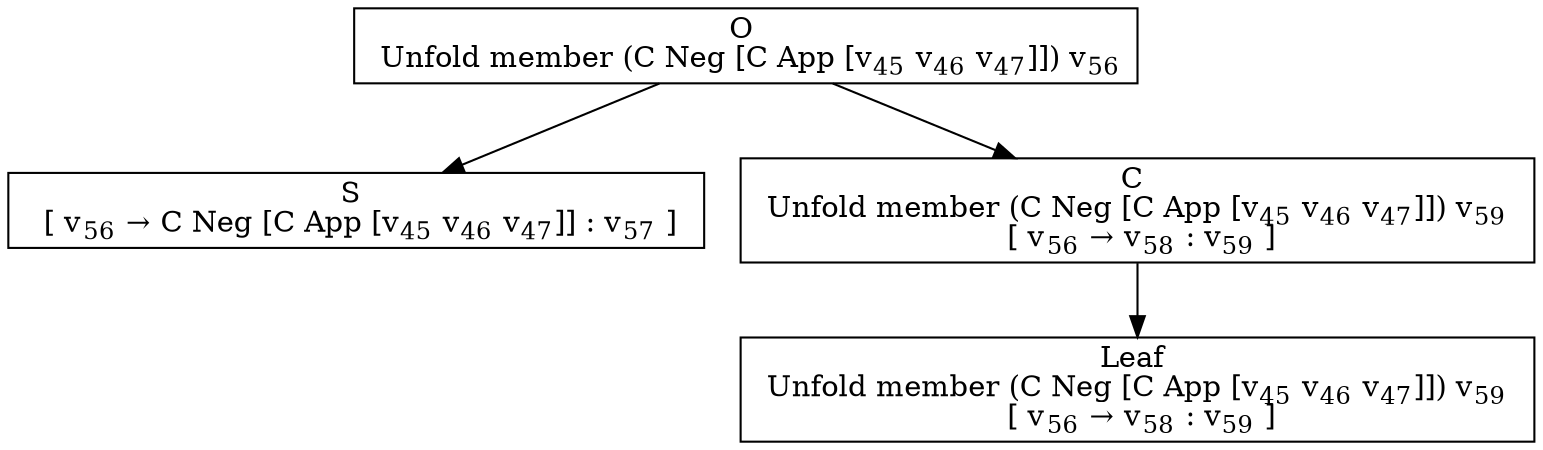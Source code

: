 digraph {
    graph [rankdir=TB
          ,bgcolor=transparent];
    node [shape=box
         ,fillcolor=white
         ,style=filled];
    0 [label=<O <BR/> Unfold member (C Neg [C App [v<SUB>45</SUB> v<SUB>46</SUB> v<SUB>47</SUB>]]) v<SUB>56</SUB>>];
    1 [label=<S <BR/>  [ v<SUB>56</SUB> &rarr; C Neg [C App [v<SUB>45</SUB> v<SUB>46</SUB> v<SUB>47</SUB>]] : v<SUB>57</SUB> ] >];
    2 [label=<C <BR/> Unfold member (C Neg [C App [v<SUB>45</SUB> v<SUB>46</SUB> v<SUB>47</SUB>]]) v<SUB>59</SUB> <BR/>  [ v<SUB>56</SUB> &rarr; v<SUB>58</SUB> : v<SUB>59</SUB> ] >];
    3 [label=<Leaf <BR/> Unfold member (C Neg [C App [v<SUB>45</SUB> v<SUB>46</SUB> v<SUB>47</SUB>]]) v<SUB>59</SUB> <BR/>  [ v<SUB>56</SUB> &rarr; v<SUB>58</SUB> : v<SUB>59</SUB> ] >];
    0 -> 1 [label=""];
    0 -> 2 [label=""];
    2 -> 3 [label=""];
}